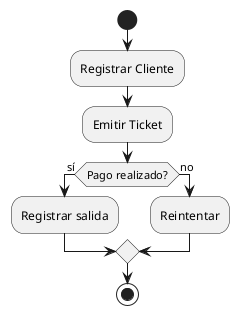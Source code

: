 @startuml
start
:Registrar Cliente;
:Emitir Ticket;
if (Pago realizado?) then (sí)
  :Registrar salida;
else (no)
  :Reintentar;
endif
stop
@enduml
